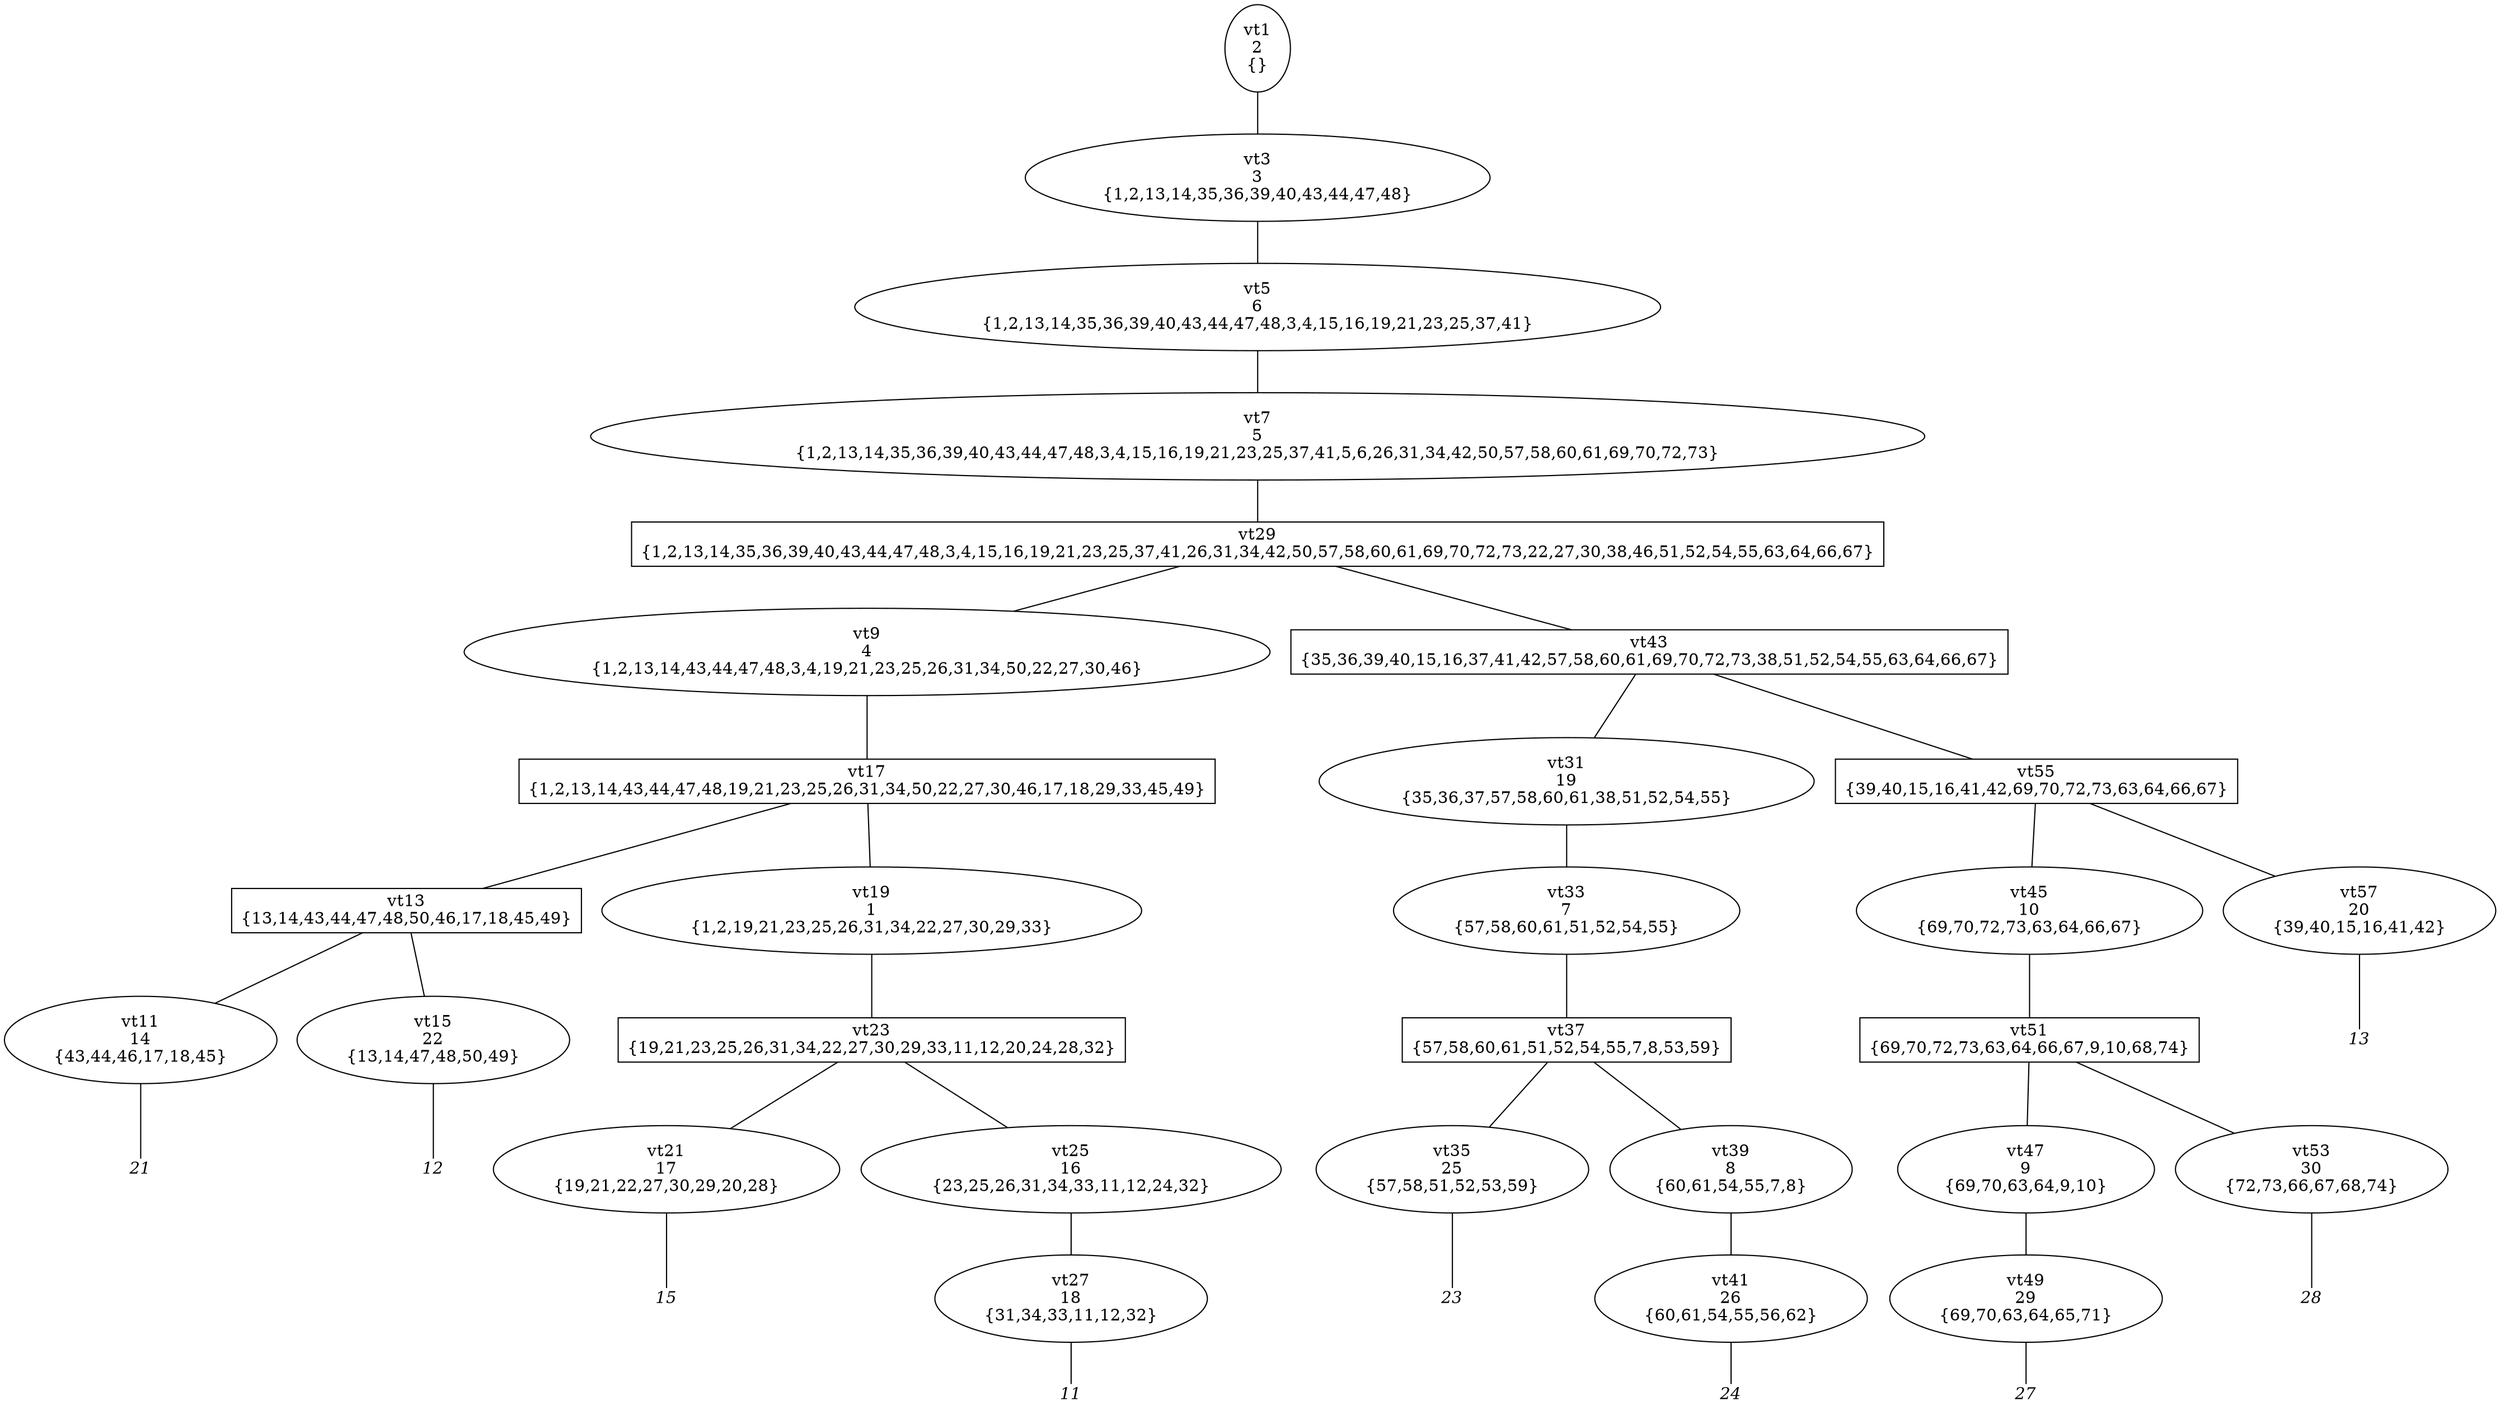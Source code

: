 
digraph vtree {

overlap=false

n1 [label="vt1
2
{}",shape="ellipse"]; 
n3 [label="vt3
3
{1,2,13,14,35,36,39,40,43,44,47,48}",shape="ellipse"]; 
n5 [label="vt5
6
{1,2,13,14,35,36,39,40,43,44,47,48,3,4,15,16,19,21,23,25,37,41}",shape="ellipse"]; 
n7 [label="vt7
5
{1,2,13,14,35,36,39,40,43,44,47,48,3,4,15,16,19,21,23,25,37,41,5,6,26,31,34,42,50,57,58,60,61,69,70,72,73}",shape="ellipse"]; 
n29 [label="vt29
{1,2,13,14,35,36,39,40,43,44,47,48,3,4,15,16,19,21,23,25,37,41,26,31,34,42,50,57,58,60,61,69,70,72,73,22,27,30,38,46,51,52,54,55,63,64,66,67}",shape="box"]; 
n9 [label="vt9
4
{1,2,13,14,43,44,47,48,3,4,19,21,23,25,26,31,34,50,22,27,30,46}",shape="ellipse"]; 
n17 [label="vt17
{1,2,13,14,43,44,47,48,19,21,23,25,26,31,34,50,22,27,30,46,17,18,29,33,45,49}",shape="box"]; 
n13 [label="vt13
{13,14,43,44,47,48,50,46,17,18,45,49}",shape="box"]; 
n11 [label="vt11
14
{43,44,46,17,18,45}",shape="ellipse"]; 
n12 [label="21",fontname="Times-Italic",fontsize=14,shape=plaintext,fixedsize=true,width=.25,height=.25]; 
n15 [label="vt15
22
{13,14,47,48,50,49}",shape="ellipse"]; 
n16 [label="12",fontname="Times-Italic",fontsize=14,shape=plaintext,fixedsize=true,width=.25,height=.25]; 
n19 [label="vt19
1
{1,2,19,21,23,25,26,31,34,22,27,30,29,33}",shape="ellipse"]; 
n23 [label="vt23
{19,21,23,25,26,31,34,22,27,30,29,33,11,12,20,24,28,32}",shape="box"]; 
n21 [label="vt21
17
{19,21,22,27,30,29,20,28}",shape="ellipse"]; 
n22 [label="15",fontname="Times-Italic",fontsize=14,shape=plaintext,fixedsize=true,width=.25,height=.25]; 
n25 [label="vt25
16
{23,25,26,31,34,33,11,12,24,32}",shape="ellipse"]; 
n27 [label="vt27
18
{31,34,33,11,12,32}",shape="ellipse"]; 
n28 [label="11",fontname="Times-Italic",fontsize=14,shape=plaintext,fixedsize=true,width=.25,height=.25]; 
n43 [label="vt43
{35,36,39,40,15,16,37,41,42,57,58,60,61,69,70,72,73,38,51,52,54,55,63,64,66,67}",shape="box"]; 
n31 [label="vt31
19
{35,36,37,57,58,60,61,38,51,52,54,55}",shape="ellipse"]; 
n33 [label="vt33
7
{57,58,60,61,51,52,54,55}",shape="ellipse"]; 
n37 [label="vt37
{57,58,60,61,51,52,54,55,7,8,53,59}",shape="box"]; 
n35 [label="vt35
25
{57,58,51,52,53,59}",shape="ellipse"]; 
n36 [label="23",fontname="Times-Italic",fontsize=14,shape=plaintext,fixedsize=true,width=.25,height=.25]; 
n39 [label="vt39
8
{60,61,54,55,7,8}",shape="ellipse"]; 
n41 [label="vt41
26
{60,61,54,55,56,62}",shape="ellipse"]; 
n42 [label="24",fontname="Times-Italic",fontsize=14,shape=plaintext,fixedsize=true,width=.25,height=.25]; 
n55 [label="vt55
{39,40,15,16,41,42,69,70,72,73,63,64,66,67}",shape="box"]; 
n45 [label="vt45
10
{69,70,72,73,63,64,66,67}",shape="ellipse"]; 
n51 [label="vt51
{69,70,72,73,63,64,66,67,9,10,68,74}",shape="box"]; 
n47 [label="vt47
9
{69,70,63,64,9,10}",shape="ellipse"]; 
n49 [label="vt49
29
{69,70,63,64,65,71}",shape="ellipse"]; 
n50 [label="27",fontname="Times-Italic",fontsize=14,shape=plaintext,fixedsize=true,width=.25,height=.25]; 
n53 [label="vt53
30
{72,73,66,67,68,74}",shape="ellipse"]; 
n54 [label="28",fontname="Times-Italic",fontsize=14,shape=plaintext,fixedsize=true,width=.25,height=.25]; 
n57 [label="vt57
20
{39,40,15,16,41,42}",shape="ellipse"]; 
n58 [label="13",fontname="Times-Italic",fontsize=14,shape=plaintext,fixedsize=true,width=.25,height=.25]; 
n1->n3 [arrowhead=none];
n3->n5 [arrowhead=none];
n5->n7 [arrowhead=none];
n7->n29 [arrowhead=none];
n29->n9 [arrowhead=none];
n9->n17 [arrowhead=none];
n17->n13 [arrowhead=none];
n13->n11 [arrowhead=none];
n11->n12 [arrowhead=none];
n13->n15 [arrowhead=none];
n15->n16 [arrowhead=none];
n17->n19 [arrowhead=none];
n19->n23 [arrowhead=none];
n23->n21 [arrowhead=none];
n21->n22 [arrowhead=none];
n23->n25 [arrowhead=none];
n25->n27 [arrowhead=none];
n27->n28 [arrowhead=none];
n29->n43 [arrowhead=none];
n43->n31 [arrowhead=none];
n31->n33 [arrowhead=none];
n33->n37 [arrowhead=none];
n37->n35 [arrowhead=none];
n35->n36 [arrowhead=none];
n37->n39 [arrowhead=none];
n39->n41 [arrowhead=none];
n41->n42 [arrowhead=none];
n43->n55 [arrowhead=none];
n55->n45 [arrowhead=none];
n45->n51 [arrowhead=none];
n51->n47 [arrowhead=none];
n47->n49 [arrowhead=none];
n49->n50 [arrowhead=none];
n51->n53 [arrowhead=none];
n53->n54 [arrowhead=none];
n55->n57 [arrowhead=none];
n57->n58 [arrowhead=none];


}